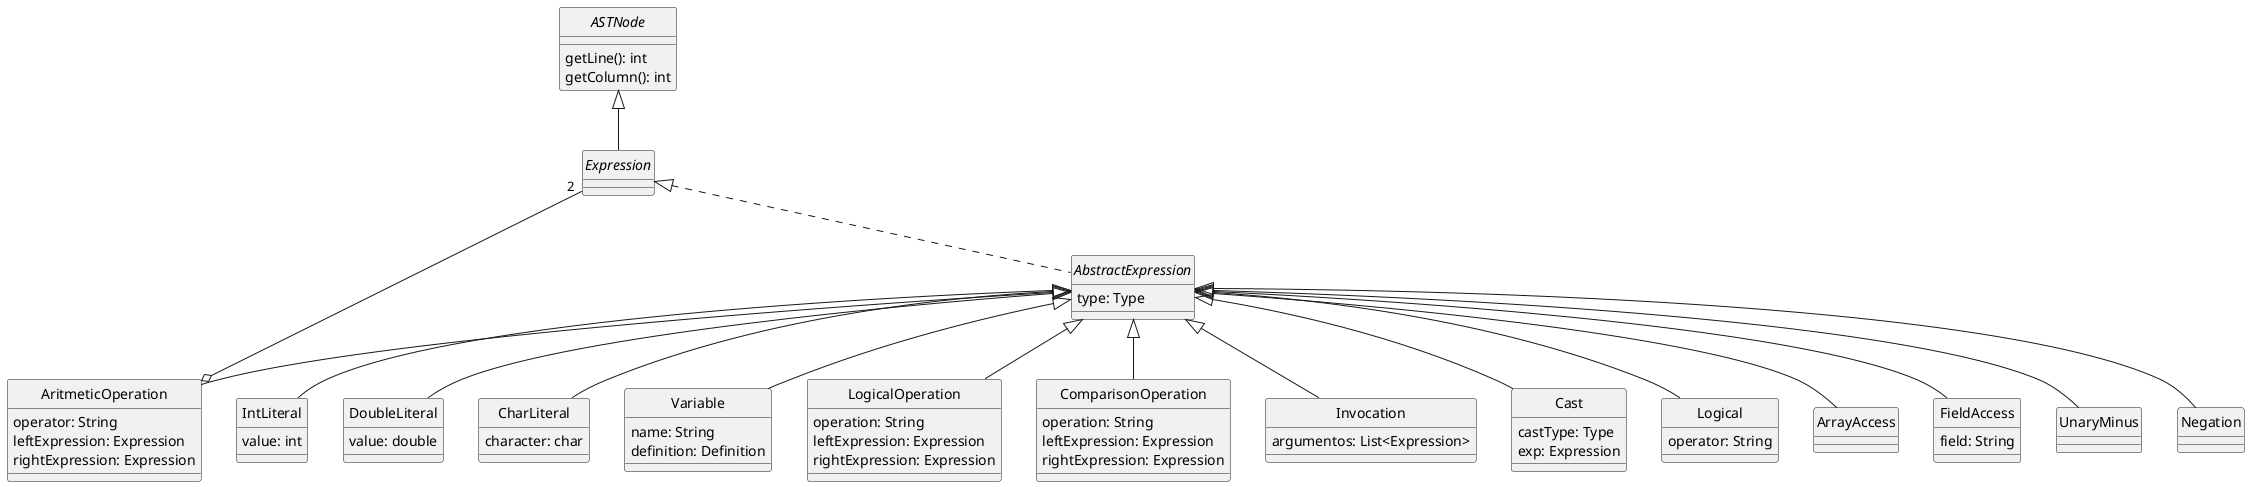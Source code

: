 @startuml Expressions
skinparam style strictuml
skinparam monochrome true


interface ASTNode {
    getLine(): int
    getColumn(): int
}

interface Expression {
}

abstract AbstractExpression implements Expression {
    type: Type
}

class IntLiteral {
    value: int
}

class DoubleLiteral {
    value: double
}

class CharLiteral {
    character: char
}

class Variable {
    name: String
    definition: Definition
}

class AritmeticOperation {
    operator: String
    leftExpression: Expression
    rightExpression: Expression
    ' Deben de poder ser evaluables
}

class LogicalOperation extends AbstractExpression {
    operation: String
    leftExpression: Expression
    rightExpression: Expression
'    En este caso deben de ser enteron para poder funcionar
}

class ComparisonOperation extends AbstractExpression {
    operation: String
    leftExpression: Expression
    rightExpression: Expression
}

class Invocation extends AbstractExpression {
    argumentos: List<Expression>
}

class Cast {
    castType: Type
    exp: Expression
}

class Logical extends AbstractExpression {
    operator: String
}

class ArrayAccess extends AbstractExpression {
}

class FieldAccess extends AbstractExpression {
    field: String
}

class UnaryMinus extends AbstractExpression {}

class Negation extends AbstractExpression {}


ASTNode <|-- Expression
AbstractExpression <|-- IntLiteral
AbstractExpression <|-- DoubleLiteral
AbstractExpression <|-- CharLiteral
AbstractExpression <|-- Variable
AbstractExpression <|-- AritmeticOperation
AritmeticOperation o-- "2" Expression
AbstractExpression <|-- Cast

@enduml
